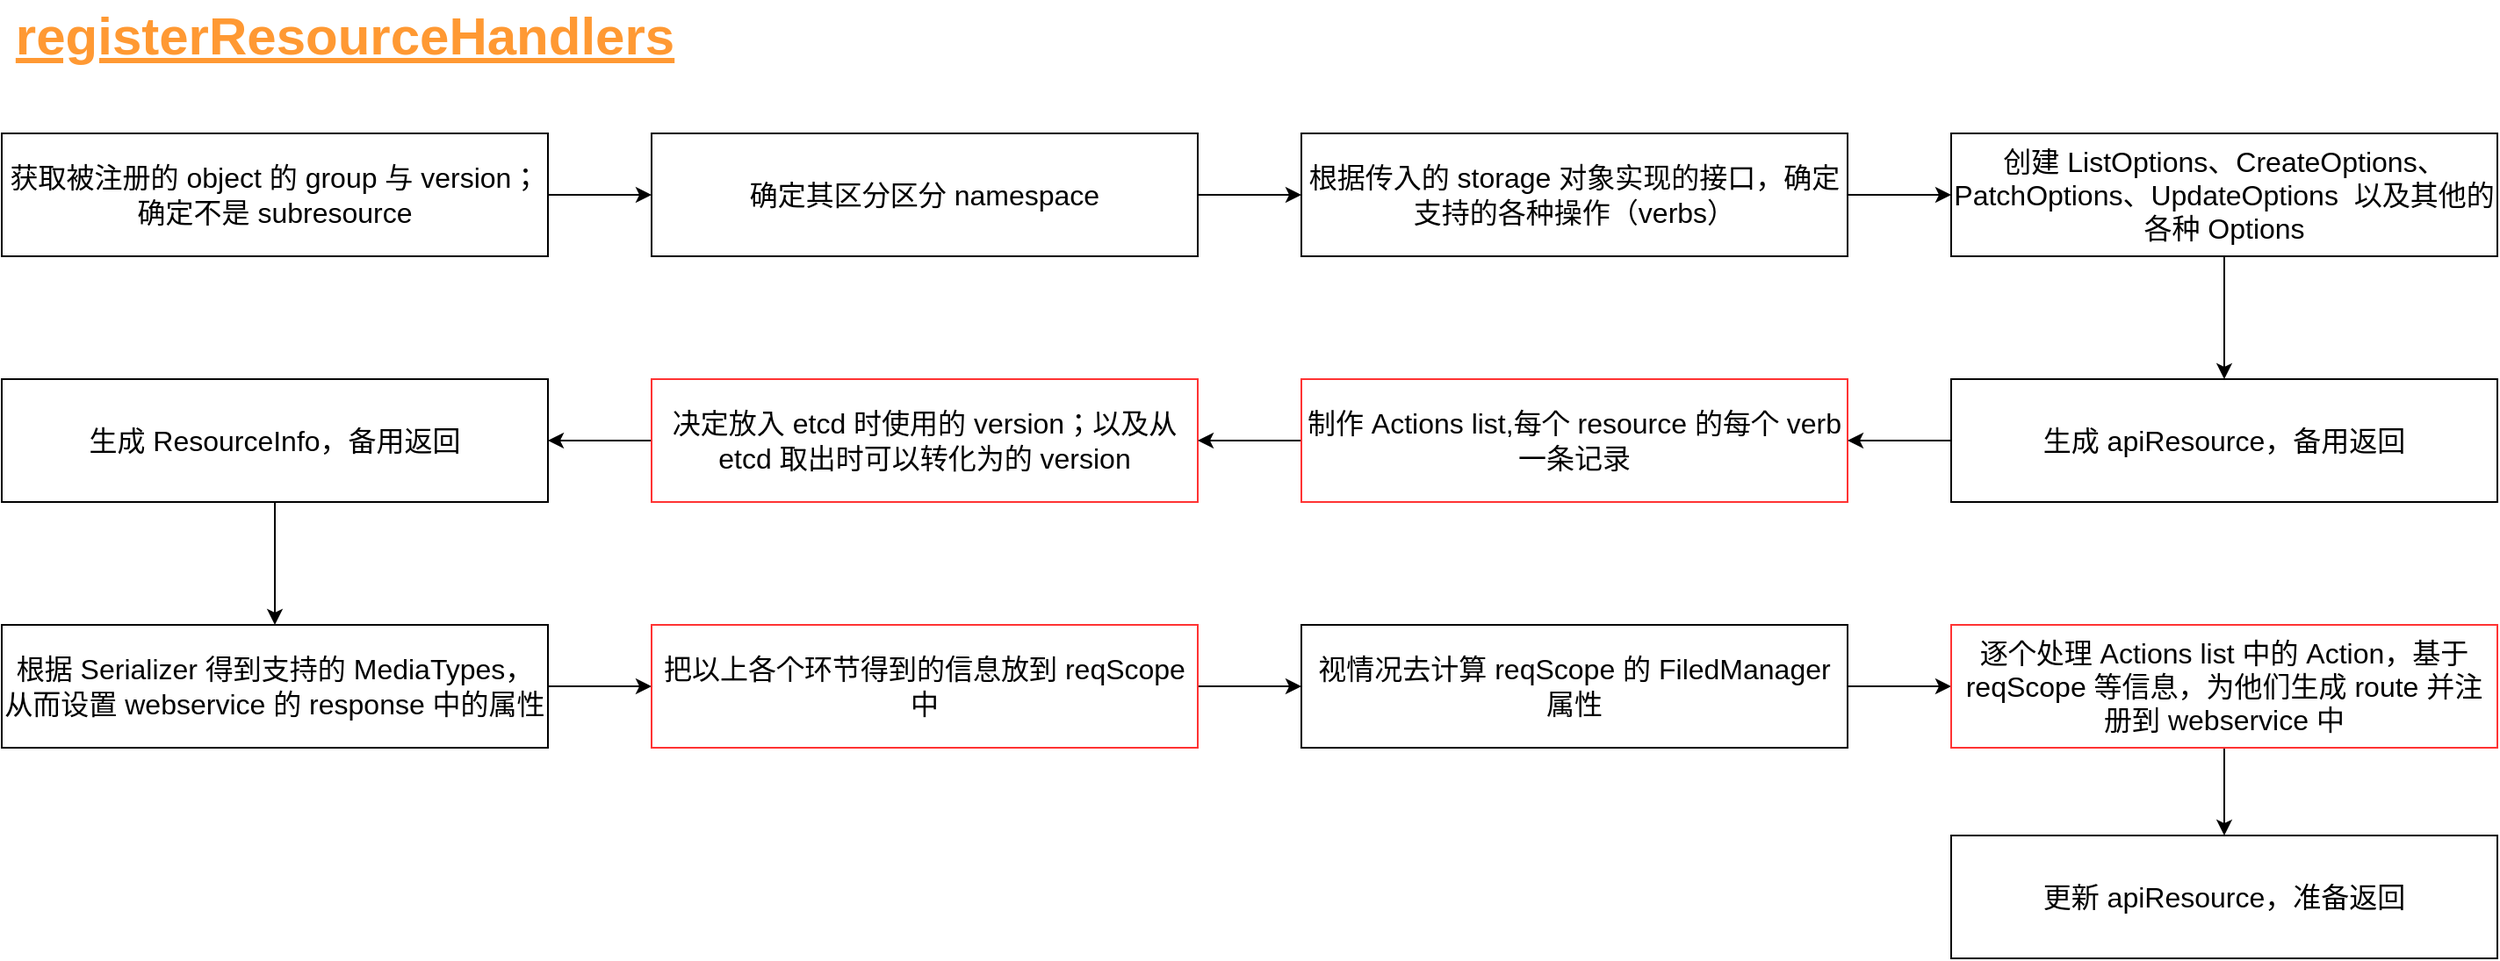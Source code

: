 <mxfile>
    <diagram id="kjaLTAcB56hmBNOp2B_n" name="第 1 页">
        <mxGraphModel dx="2153" dy="1513" grid="1" gridSize="10" guides="1" tooltips="1" connect="1" arrows="1" fold="1" page="1" pageScale="1" pageWidth="827" pageHeight="1169" math="0" shadow="0">
            <root>
                <mxCell id="0"/>
                <mxCell id="1" parent="0"/>
                <mxCell id="2" value="registerResourceHandlers" style="text;html=1;resizable=0;autosize=1;align=center;verticalAlign=middle;points=[];fillColor=none;strokeColor=none;rounded=0;fontSize=30;fontColor=#FF9933;fontStyle=5" vertex="1" parent="1">
                    <mxGeometry x="30" y="114" width="390" height="40" as="geometry"/>
                </mxCell>
                <mxCell id="21" style="edgeStyle=none;html=1;entryX=0;entryY=0.5;entryDx=0;entryDy=0;fontSize=16;" edge="1" parent="1" source="3" target="4">
                    <mxGeometry relative="1" as="geometry"/>
                </mxCell>
                <mxCell id="3" value="获取被注册的 object 的 group 与 version；&lt;br style=&quot;font-size: 16px;&quot;&gt;确定不是 subresource" style="rounded=0;whiteSpace=wrap;html=1;fontSize=16;" vertex="1" parent="1">
                    <mxGeometry x="30" y="190" width="311" height="70" as="geometry"/>
                </mxCell>
                <mxCell id="22" style="edgeStyle=none;html=1;entryX=0;entryY=0.5;entryDx=0;entryDy=0;fontSize=16;" edge="1" parent="1" source="4" target="5">
                    <mxGeometry relative="1" as="geometry"/>
                </mxCell>
                <mxCell id="4" value="确定其区分区分 namespace" style="rounded=0;whiteSpace=wrap;html=1;fontSize=16;" vertex="1" parent="1">
                    <mxGeometry x="400" y="190" width="311" height="70" as="geometry"/>
                </mxCell>
                <mxCell id="23" style="edgeStyle=none;html=1;entryX=0;entryY=0.5;entryDx=0;entryDy=0;fontSize=16;" edge="1" parent="1" source="5" target="6">
                    <mxGeometry relative="1" as="geometry"/>
                </mxCell>
                <mxCell id="5" value="根据传入的 storage 对象实现的接口，确定支持的各种操作（verbs）" style="rounded=0;whiteSpace=wrap;html=1;fontSize=16;" vertex="1" parent="1">
                    <mxGeometry x="770" y="190" width="311" height="70" as="geometry"/>
                </mxCell>
                <mxCell id="24" style="edgeStyle=none;html=1;entryX=0.5;entryY=0;entryDx=0;entryDy=0;fontSize=16;" edge="1" parent="1" source="6" target="11">
                    <mxGeometry relative="1" as="geometry"/>
                </mxCell>
                <mxCell id="6" value="创建 ListOptions、CreateOptions、PatchOptions、UpdateOptions&amp;nbsp; 以及其他的各种 Options" style="rounded=0;whiteSpace=wrap;html=1;fontSize=16;" vertex="1" parent="1">
                    <mxGeometry x="1140" y="190" width="311" height="70" as="geometry"/>
                </mxCell>
                <mxCell id="28" style="edgeStyle=none;html=1;entryX=0.5;entryY=0;entryDx=0;entryDy=0;fontSize=16;" edge="1" parent="1" source="8" target="12">
                    <mxGeometry relative="1" as="geometry"/>
                </mxCell>
                <mxCell id="8" value="生成 ResourceInfo，备用返回" style="rounded=0;whiteSpace=wrap;html=1;fontSize=16;" vertex="1" parent="1">
                    <mxGeometry x="30" y="330" width="311" height="70" as="geometry"/>
                </mxCell>
                <mxCell id="27" style="edgeStyle=none;html=1;entryX=1;entryY=0.5;entryDx=0;entryDy=0;fontSize=16;" edge="1" parent="1" source="9" target="8">
                    <mxGeometry relative="1" as="geometry"/>
                </mxCell>
                <mxCell id="9" value="决定放入 etcd 时使用的 version；以及从 etcd 取出时可以转化为的 version" style="rounded=0;whiteSpace=wrap;html=1;fontSize=16;strokeColor=#FF3333;" vertex="1" parent="1">
                    <mxGeometry x="400" y="330" width="311" height="70" as="geometry"/>
                </mxCell>
                <mxCell id="26" style="edgeStyle=none;html=1;entryX=1;entryY=0.5;entryDx=0;entryDy=0;fontSize=16;" edge="1" parent="1" source="10" target="9">
                    <mxGeometry relative="1" as="geometry"/>
                </mxCell>
                <mxCell id="10" value="制作 Actions list,每个 resource 的每个 verb 一条记录" style="rounded=0;whiteSpace=wrap;html=1;fontSize=16;strokeColor=#FF3333;" vertex="1" parent="1">
                    <mxGeometry x="770" y="330" width="311" height="70" as="geometry"/>
                </mxCell>
                <mxCell id="25" style="edgeStyle=none;html=1;entryX=1;entryY=0.5;entryDx=0;entryDy=0;fontSize=16;" edge="1" parent="1" source="11" target="10">
                    <mxGeometry relative="1" as="geometry"/>
                </mxCell>
                <mxCell id="11" value="生成 apiResource，备用返回" style="rounded=0;whiteSpace=wrap;html=1;fontSize=16;" vertex="1" parent="1">
                    <mxGeometry x="1140" y="330" width="311" height="70" as="geometry"/>
                </mxCell>
                <mxCell id="29" style="edgeStyle=none;html=1;entryX=0;entryY=0.5;entryDx=0;entryDy=0;fontSize=16;" edge="1" parent="1" source="12" target="13">
                    <mxGeometry relative="1" as="geometry"/>
                </mxCell>
                <mxCell id="12" value="根据 Serializer 得到支持的 MediaTypes，从而设置 webservice 的 response 中的属性" style="rounded=0;whiteSpace=wrap;html=1;fontSize=16;" vertex="1" parent="1">
                    <mxGeometry x="30" y="470" width="311" height="70" as="geometry"/>
                </mxCell>
                <mxCell id="30" style="edgeStyle=none;html=1;entryX=0;entryY=0.5;entryDx=0;entryDy=0;fontSize=16;" edge="1" parent="1" source="13" target="14">
                    <mxGeometry relative="1" as="geometry"/>
                </mxCell>
                <mxCell id="13" value="把以上各个环节得到的信息放到 reqScope 中" style="rounded=0;whiteSpace=wrap;html=1;fontSize=16;strokeColor=#FF3333;" vertex="1" parent="1">
                    <mxGeometry x="400" y="470" width="311" height="70" as="geometry"/>
                </mxCell>
                <mxCell id="31" style="edgeStyle=none;html=1;entryX=0;entryY=0.5;entryDx=0;entryDy=0;fontSize=16;" edge="1" parent="1" source="14" target="15">
                    <mxGeometry relative="1" as="geometry"/>
                </mxCell>
                <mxCell id="14" value="视情况去计算 reqScope 的 FiledManager 属性" style="rounded=0;whiteSpace=wrap;html=1;fontSize=16;" vertex="1" parent="1">
                    <mxGeometry x="770" y="470" width="311" height="70" as="geometry"/>
                </mxCell>
                <mxCell id="32" style="edgeStyle=none;html=1;entryX=0.5;entryY=0;entryDx=0;entryDy=0;fontSize=16;" edge="1" parent="1" source="15" target="20">
                    <mxGeometry relative="1" as="geometry"/>
                </mxCell>
                <mxCell id="15" value="逐个处理 Actions list 中的 Action，基于 reqScope 等信息，为他们生成 route 并注册到 webservice 中" style="rounded=0;whiteSpace=wrap;html=1;fontSize=16;strokeColor=#FF3333;" vertex="1" parent="1">
                    <mxGeometry x="1140" y="470" width="311" height="70" as="geometry"/>
                </mxCell>
                <mxCell id="20" value="更新 apiResource，准备返回" style="rounded=0;whiteSpace=wrap;html=1;fontSize=16;" vertex="1" parent="1">
                    <mxGeometry x="1140" y="590" width="311" height="70" as="geometry"/>
                </mxCell>
            </root>
        </mxGraphModel>
    </diagram>
</mxfile>